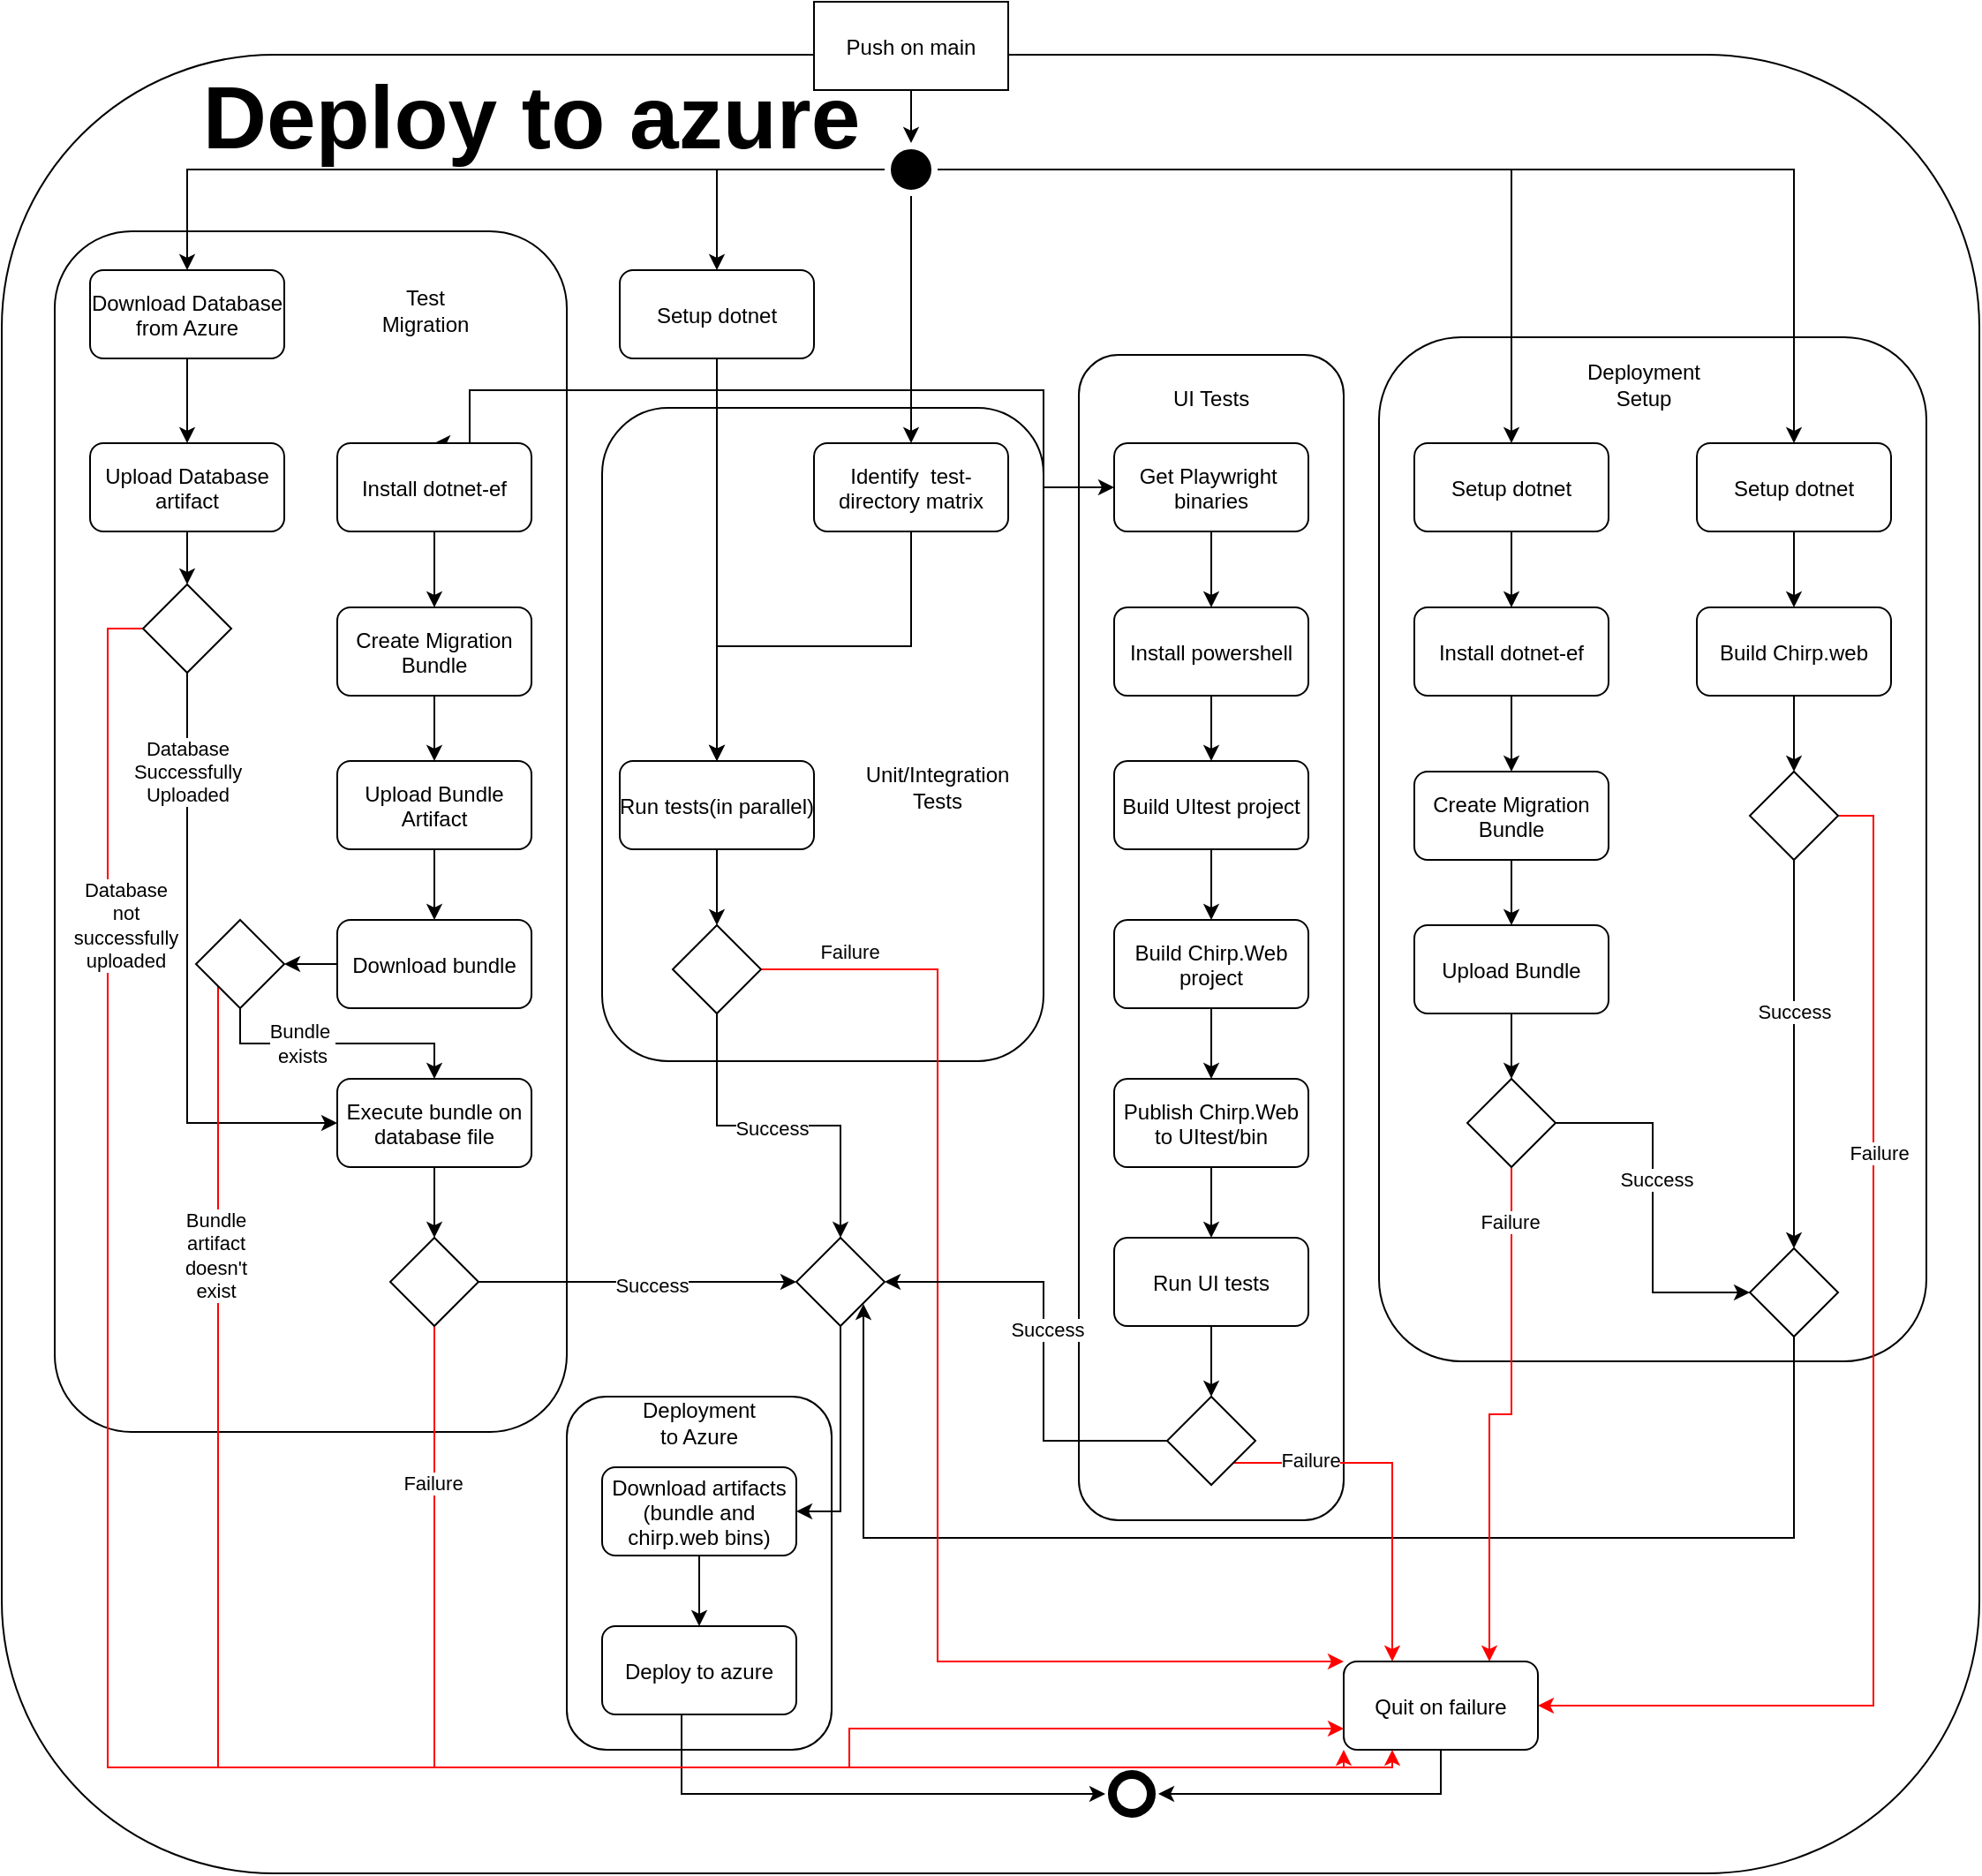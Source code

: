 <mxfile version="25.0.3">
  <diagram name="Page-1" id="e7e014a7-5840-1c2e-5031-d8a46d1fe8dd">
    <mxGraphModel dx="2962" dy="978" grid="1" gridSize="10" guides="1" tooltips="1" connect="1" arrows="1" fold="1" page="1" pageScale="1" pageWidth="1169" pageHeight="826" background="none" math="0" shadow="0">
      <root>
        <mxCell id="0" />
        <mxCell id="1" parent="0" />
        <mxCell id="0zrXrCIrXiYti2BW50LE-237" value="" style="rounded=1;whiteSpace=wrap;html=1;" vertex="1" parent="1">
          <mxGeometry x="-120" y="100" width="1120" height="1030" as="geometry" />
        </mxCell>
        <mxCell id="0zrXrCIrXiYti2BW50LE-168" value="" style="rounded=1;whiteSpace=wrap;html=1;" vertex="1" parent="1">
          <mxGeometry x="200" y="860" width="150" height="200" as="geometry" />
        </mxCell>
        <mxCell id="0zrXrCIrXiYti2BW50LE-166" value="" style="rounded=1;whiteSpace=wrap;html=1;" vertex="1" parent="1">
          <mxGeometry x="220" y="300" width="250" height="370" as="geometry" />
        </mxCell>
        <mxCell id="0zrXrCIrXiYti2BW50LE-164" value="" style="rounded=1;whiteSpace=wrap;html=1;" vertex="1" parent="1">
          <mxGeometry x="-90" y="200" width="290" height="680" as="geometry" />
        </mxCell>
        <mxCell id="0zrXrCIrXiYti2BW50LE-161" value="" style="rounded=1;whiteSpace=wrap;html=1;" vertex="1" parent="1">
          <mxGeometry x="490" y="270" width="150" height="660" as="geometry" />
        </mxCell>
        <mxCell id="0zrXrCIrXiYti2BW50LE-160" value="" style="rounded=1;whiteSpace=wrap;html=1;" vertex="1" parent="1">
          <mxGeometry x="660" y="260" width="310" height="580" as="geometry" />
        </mxCell>
        <mxCell id="0zrXrCIrXiYti2BW50LE-88" value="Get Playwright &#xa;binaries" style="rounded=1;" vertex="1" parent="1">
          <mxGeometry x="510" y="320" width="110" height="50" as="geometry" />
        </mxCell>
        <mxCell id="0zrXrCIrXiYti2BW50LE-172" style="edgeStyle=orthogonalEdgeStyle;rounded=0;orthogonalLoop=1;jettySize=auto;html=1;exitX=0.5;exitY=1;exitDx=0;exitDy=0;entryX=0.5;entryY=0;entryDx=0;entryDy=0;" edge="1" parent="1" source="0zrXrCIrXiYti2BW50LE-63" target="0zrXrCIrXiYti2BW50LE-170">
          <mxGeometry relative="1" as="geometry" />
        </mxCell>
        <mxCell id="0zrXrCIrXiYti2BW50LE-63" value="Build Chirp.web" style="rounded=1;" vertex="1" parent="1">
          <mxGeometry x="840" y="413" width="110" height="50" as="geometry" />
        </mxCell>
        <mxCell id="0zrXrCIrXiYti2BW50LE-152" style="edgeStyle=orthogonalEdgeStyle;rounded=0;orthogonalLoop=1;jettySize=auto;html=1;entryX=0.5;entryY=0;entryDx=0;entryDy=0;" edge="1" parent="1" source="0zrXrCIrXiYti2BW50LE-58" target="0zrXrCIrXiYti2BW50LE-139">
          <mxGeometry relative="1" as="geometry" />
        </mxCell>
        <mxCell id="0zrXrCIrXiYti2BW50LE-153" style="edgeStyle=orthogonalEdgeStyle;rounded=0;orthogonalLoop=1;jettySize=auto;html=1;entryX=0.5;entryY=0;entryDx=0;entryDy=0;" edge="1" parent="1" source="0zrXrCIrXiYti2BW50LE-58" target="0zrXrCIrXiYti2BW50LE-137">
          <mxGeometry relative="1" as="geometry" />
        </mxCell>
        <mxCell id="0zrXrCIrXiYti2BW50LE-154" style="edgeStyle=orthogonalEdgeStyle;rounded=0;orthogonalLoop=1;jettySize=auto;html=1;entryX=0.5;entryY=0;entryDx=0;entryDy=0;" edge="1" parent="1" source="0zrXrCIrXiYti2BW50LE-58" target="0zrXrCIrXiYti2BW50LE-81">
          <mxGeometry relative="1" as="geometry" />
        </mxCell>
        <mxCell id="0zrXrCIrXiYti2BW50LE-155" style="edgeStyle=orthogonalEdgeStyle;rounded=0;orthogonalLoop=1;jettySize=auto;html=1;entryX=0.5;entryY=0;entryDx=0;entryDy=0;" edge="1" parent="1" source="0zrXrCIrXiYti2BW50LE-58" target="0zrXrCIrXiYti2BW50LE-82">
          <mxGeometry relative="1" as="geometry" />
        </mxCell>
        <mxCell id="0zrXrCIrXiYti2BW50LE-156" style="edgeStyle=orthogonalEdgeStyle;rounded=0;orthogonalLoop=1;jettySize=auto;html=1;entryX=0.5;entryY=0;entryDx=0;entryDy=0;" edge="1" parent="1" source="0zrXrCIrXiYti2BW50LE-58" target="0zrXrCIrXiYti2BW50LE-85">
          <mxGeometry relative="1" as="geometry" />
        </mxCell>
        <mxCell id="0zrXrCIrXiYti2BW50LE-58" value="" style="ellipse;shape=startState;fillColor=#000000;strokeColor=#000000;" vertex="1" parent="1">
          <mxGeometry x="380" y="150" width="30" height="30" as="geometry" />
        </mxCell>
        <mxCell id="0zrXrCIrXiYti2BW50LE-87" style="edgeStyle=orthogonalEdgeStyle;rounded=0;orthogonalLoop=1;jettySize=auto;html=1;exitX=0.5;exitY=1;exitDx=0;exitDy=0;entryX=0.5;entryY=0;entryDx=0;entryDy=0;" edge="1" parent="1" source="0zrXrCIrXiYti2BW50LE-81" target="0zrXrCIrXiYti2BW50LE-107">
          <mxGeometry relative="1" as="geometry">
            <mxPoint x="145" y="300" as="targetPoint" />
            <Array as="points">
              <mxPoint x="285" y="290" />
              <mxPoint x="145" y="290" />
            </Array>
          </mxGeometry>
        </mxCell>
        <mxCell id="0zrXrCIrXiYti2BW50LE-89" style="edgeStyle=orthogonalEdgeStyle;rounded=0;orthogonalLoop=1;jettySize=auto;html=1;entryX=0;entryY=0.5;entryDx=0;entryDy=0;" edge="1" parent="1" source="0zrXrCIrXiYti2BW50LE-81" target="0zrXrCIrXiYti2BW50LE-88">
          <mxGeometry relative="1" as="geometry">
            <Array as="points">
              <mxPoint x="285" y="290" />
              <mxPoint x="470" y="290" />
              <mxPoint x="470" y="345" />
            </Array>
          </mxGeometry>
        </mxCell>
        <mxCell id="0zrXrCIrXiYti2BW50LE-136" style="edgeStyle=orthogonalEdgeStyle;rounded=0;orthogonalLoop=1;jettySize=auto;html=1;entryX=0.5;entryY=0;entryDx=0;entryDy=0;" edge="1" parent="1" source="0zrXrCIrXiYti2BW50LE-81" target="0zrXrCIrXiYti2BW50LE-102">
          <mxGeometry relative="1" as="geometry" />
        </mxCell>
        <mxCell id="0zrXrCIrXiYti2BW50LE-81" value="Setup dotnet" style="rounded=1;" vertex="1" parent="1">
          <mxGeometry x="230" y="222" width="110" height="50" as="geometry" />
        </mxCell>
        <mxCell id="0zrXrCIrXiYti2BW50LE-103" style="edgeStyle=orthogonalEdgeStyle;rounded=0;orthogonalLoop=1;jettySize=auto;html=1;entryX=0.5;entryY=0;entryDx=0;entryDy=0;exitX=0.5;exitY=1;exitDx=0;exitDy=0;" edge="1" parent="1" source="0zrXrCIrXiYti2BW50LE-82" target="0zrXrCIrXiYti2BW50LE-102">
          <mxGeometry relative="1" as="geometry" />
        </mxCell>
        <mxCell id="0zrXrCIrXiYti2BW50LE-82" value="Identify  test-&#xa;directory matrix" style="rounded=1;" vertex="1" parent="1">
          <mxGeometry x="340" y="320" width="110" height="50" as="geometry" />
        </mxCell>
        <mxCell id="0zrXrCIrXiYti2BW50LE-112" style="edgeStyle=orthogonalEdgeStyle;rounded=0;orthogonalLoop=1;jettySize=auto;html=1;exitX=0.5;exitY=1;exitDx=0;exitDy=0;entryX=0.5;entryY=0;entryDx=0;entryDy=0;" edge="1" parent="1" source="0zrXrCIrXiYti2BW50LE-84" target="0zrXrCIrXiYti2BW50LE-105">
          <mxGeometry relative="1" as="geometry" />
        </mxCell>
        <mxCell id="0zrXrCIrXiYti2BW50LE-84" value="Install dotnet-ef" style="rounded=1;" vertex="1" parent="1">
          <mxGeometry x="680" y="413" width="110" height="50" as="geometry" />
        </mxCell>
        <mxCell id="0zrXrCIrXiYti2BW50LE-120" style="edgeStyle=orthogonalEdgeStyle;rounded=0;orthogonalLoop=1;jettySize=auto;html=1;entryX=0;entryY=0.5;entryDx=0;entryDy=0;exitX=0.5;exitY=1;exitDx=0;exitDy=0;" edge="1" parent="1" source="0zrXrCIrXiYti2BW50LE-224" target="0zrXrCIrXiYti2BW50LE-118">
          <mxGeometry relative="1" as="geometry">
            <mxPoint x="-15" y="360" as="sourcePoint" />
            <mxPoint x="-15" y="590" as="targetPoint" />
            <Array as="points">
              <mxPoint x="-15" y="705" />
            </Array>
          </mxGeometry>
        </mxCell>
        <mxCell id="0zrXrCIrXiYti2BW50LE-125" value="&lt;div&gt;Database&lt;/div&gt;&lt;div&gt;Successfully &lt;br&gt;&lt;/div&gt;&lt;div&gt;Uploaded&lt;br&gt;&lt;/div&gt;" style="edgeLabel;html=1;align=center;verticalAlign=middle;resizable=0;points=[];" vertex="1" connectable="0" parent="0zrXrCIrXiYti2BW50LE-120">
          <mxGeometry x="-0.106" y="3" relative="1" as="geometry">
            <mxPoint x="-3" y="-96" as="offset" />
          </mxGeometry>
        </mxCell>
        <mxCell id="0zrXrCIrXiYti2BW50LE-127" style="edgeStyle=orthogonalEdgeStyle;rounded=0;orthogonalLoop=1;jettySize=auto;html=1;exitX=0.5;exitY=1;exitDx=0;exitDy=0;entryX=0.5;entryY=0;entryDx=0;entryDy=0;" edge="1" parent="1" source="0zrXrCIrXiYti2BW50LE-85" target="0zrXrCIrXiYti2BW50LE-126">
          <mxGeometry relative="1" as="geometry" />
        </mxCell>
        <mxCell id="0zrXrCIrXiYti2BW50LE-85" value="Download Database &#xa;from Azure" style="rounded=1;" vertex="1" parent="1">
          <mxGeometry x="-70" y="222" width="110" height="50" as="geometry" />
        </mxCell>
        <mxCell id="0zrXrCIrXiYti2BW50LE-91" style="edgeStyle=orthogonalEdgeStyle;rounded=0;orthogonalLoop=1;jettySize=auto;html=1;entryX=0.5;entryY=0;entryDx=0;entryDy=0;" edge="1" parent="1" source="0zrXrCIrXiYti2BW50LE-88" target="0zrXrCIrXiYti2BW50LE-90">
          <mxGeometry relative="1" as="geometry" />
        </mxCell>
        <mxCell id="0zrXrCIrXiYti2BW50LE-93" style="edgeStyle=orthogonalEdgeStyle;rounded=0;orthogonalLoop=1;jettySize=auto;html=1;entryX=0.5;entryY=0;entryDx=0;entryDy=0;" edge="1" parent="1" source="0zrXrCIrXiYti2BW50LE-90" target="0zrXrCIrXiYti2BW50LE-92">
          <mxGeometry relative="1" as="geometry" />
        </mxCell>
        <mxCell id="0zrXrCIrXiYti2BW50LE-90" value="Install powershell" style="rounded=1;" vertex="1" parent="1">
          <mxGeometry x="510" y="413" width="110" height="50" as="geometry" />
        </mxCell>
        <mxCell id="0zrXrCIrXiYti2BW50LE-95" style="edgeStyle=orthogonalEdgeStyle;rounded=0;orthogonalLoop=1;jettySize=auto;html=1;entryX=0.5;entryY=0;entryDx=0;entryDy=0;" edge="1" parent="1" source="0zrXrCIrXiYti2BW50LE-92" target="0zrXrCIrXiYti2BW50LE-94">
          <mxGeometry relative="1" as="geometry" />
        </mxCell>
        <mxCell id="0zrXrCIrXiYti2BW50LE-92" value="Build UItest project" style="rounded=1;" vertex="1" parent="1">
          <mxGeometry x="510" y="500" width="110" height="50" as="geometry" />
        </mxCell>
        <mxCell id="0zrXrCIrXiYti2BW50LE-97" style="edgeStyle=orthogonalEdgeStyle;rounded=0;orthogonalLoop=1;jettySize=auto;html=1;entryX=0.5;entryY=0;entryDx=0;entryDy=0;" edge="1" parent="1" source="0zrXrCIrXiYti2BW50LE-94" target="0zrXrCIrXiYti2BW50LE-96">
          <mxGeometry relative="1" as="geometry" />
        </mxCell>
        <mxCell id="0zrXrCIrXiYti2BW50LE-94" value="Build Chirp.Web &#xa;project" style="rounded=1;" vertex="1" parent="1">
          <mxGeometry x="510" y="590" width="110" height="50" as="geometry" />
        </mxCell>
        <mxCell id="0zrXrCIrXiYti2BW50LE-99" style="edgeStyle=orthogonalEdgeStyle;rounded=0;orthogonalLoop=1;jettySize=auto;html=1;entryX=0.5;entryY=0;entryDx=0;entryDy=0;" edge="1" parent="1" source="0zrXrCIrXiYti2BW50LE-96" target="0zrXrCIrXiYti2BW50LE-98">
          <mxGeometry relative="1" as="geometry" />
        </mxCell>
        <mxCell id="0zrXrCIrXiYti2BW50LE-96" value="Publish Chirp.Web &#xa;to UItest/bin" style="rounded=1;" vertex="1" parent="1">
          <mxGeometry x="510" y="680" width="110" height="50" as="geometry" />
        </mxCell>
        <mxCell id="0zrXrCIrXiYti2BW50LE-198" style="edgeStyle=orthogonalEdgeStyle;rounded=0;orthogonalLoop=1;jettySize=auto;html=1;entryX=0.5;entryY=0;entryDx=0;entryDy=0;" edge="1" parent="1" source="0zrXrCIrXiYti2BW50LE-98" target="0zrXrCIrXiYti2BW50LE-197">
          <mxGeometry relative="1" as="geometry" />
        </mxCell>
        <mxCell id="0zrXrCIrXiYti2BW50LE-98" value="Run UI tests" style="rounded=1;" vertex="1" parent="1">
          <mxGeometry x="510" y="770" width="110" height="50" as="geometry" />
        </mxCell>
        <mxCell id="0zrXrCIrXiYti2BW50LE-196" style="edgeStyle=orthogonalEdgeStyle;rounded=0;orthogonalLoop=1;jettySize=auto;html=1;exitX=0.5;exitY=1;exitDx=0;exitDy=0;entryX=0.5;entryY=0;entryDx=0;entryDy=0;" edge="1" parent="1" source="0zrXrCIrXiYti2BW50LE-102" target="0zrXrCIrXiYti2BW50LE-195">
          <mxGeometry relative="1" as="geometry" />
        </mxCell>
        <mxCell id="0zrXrCIrXiYti2BW50LE-102" value="Run tests(in parallel)" style="rounded=1;" vertex="1" parent="1">
          <mxGeometry x="230" y="500" width="110" height="50" as="geometry" />
        </mxCell>
        <mxCell id="0zrXrCIrXiYti2BW50LE-113" style="edgeStyle=orthogonalEdgeStyle;rounded=0;orthogonalLoop=1;jettySize=auto;html=1;exitX=0.5;exitY=1;exitDx=0;exitDy=0;entryX=0.5;entryY=0;entryDx=0;entryDy=0;" edge="1" parent="1" source="0zrXrCIrXiYti2BW50LE-105" target="0zrXrCIrXiYti2BW50LE-106">
          <mxGeometry relative="1" as="geometry" />
        </mxCell>
        <mxCell id="0zrXrCIrXiYti2BW50LE-105" value="Create Migration &#xa;Bundle" style="rounded=1;" vertex="1" parent="1">
          <mxGeometry x="680" y="506" width="110" height="50" as="geometry" />
        </mxCell>
        <mxCell id="0zrXrCIrXiYti2BW50LE-176" style="edgeStyle=orthogonalEdgeStyle;rounded=0;orthogonalLoop=1;jettySize=auto;html=1;entryX=0.5;entryY=0;entryDx=0;entryDy=0;" edge="1" parent="1" source="0zrXrCIrXiYti2BW50LE-106" target="0zrXrCIrXiYti2BW50LE-174">
          <mxGeometry relative="1" as="geometry" />
        </mxCell>
        <mxCell id="0zrXrCIrXiYti2BW50LE-106" value="Upload Bundle" style="rounded=1;" vertex="1" parent="1">
          <mxGeometry x="680" y="593" width="110" height="50" as="geometry" />
        </mxCell>
        <mxCell id="0zrXrCIrXiYti2BW50LE-110" style="edgeStyle=orthogonalEdgeStyle;rounded=0;orthogonalLoop=1;jettySize=auto;html=1;exitX=0.5;exitY=1;exitDx=0;exitDy=0;entryX=0.5;entryY=0;entryDx=0;entryDy=0;" edge="1" parent="1" source="0zrXrCIrXiYti2BW50LE-107" target="0zrXrCIrXiYti2BW50LE-108">
          <mxGeometry relative="1" as="geometry" />
        </mxCell>
        <mxCell id="0zrXrCIrXiYti2BW50LE-107" value="Install dotnet-ef" style="rounded=1;" vertex="1" parent="1">
          <mxGeometry x="70" y="320" width="110" height="50" as="geometry" />
        </mxCell>
        <mxCell id="0zrXrCIrXiYti2BW50LE-111" style="edgeStyle=orthogonalEdgeStyle;rounded=0;orthogonalLoop=1;jettySize=auto;html=1;exitX=0.5;exitY=1;exitDx=0;exitDy=0;entryX=0.5;entryY=0;entryDx=0;entryDy=0;" edge="1" parent="1" source="0zrXrCIrXiYti2BW50LE-108" target="0zrXrCIrXiYti2BW50LE-109">
          <mxGeometry relative="1" as="geometry" />
        </mxCell>
        <mxCell id="0zrXrCIrXiYti2BW50LE-108" value="Create Migration &#xa;Bundle" style="rounded=1;" vertex="1" parent="1">
          <mxGeometry x="70" y="413" width="110" height="50" as="geometry" />
        </mxCell>
        <mxCell id="0zrXrCIrXiYti2BW50LE-121" style="edgeStyle=orthogonalEdgeStyle;rounded=0;orthogonalLoop=1;jettySize=auto;html=1;exitX=0.5;exitY=1;exitDx=0;exitDy=0;entryX=0.5;entryY=0;entryDx=0;entryDy=0;" edge="1" parent="1" source="0zrXrCIrXiYti2BW50LE-109" target="0zrXrCIrXiYti2BW50LE-116">
          <mxGeometry relative="1" as="geometry" />
        </mxCell>
        <mxCell id="0zrXrCIrXiYti2BW50LE-109" value="Upload Bundle&#xa;Artifact" style="rounded=1;" vertex="1" parent="1">
          <mxGeometry x="70" y="500" width="110" height="50" as="geometry" />
        </mxCell>
        <mxCell id="0zrXrCIrXiYti2BW50LE-123" style="edgeStyle=orthogonalEdgeStyle;rounded=0;orthogonalLoop=1;jettySize=auto;html=1;exitX=0.5;exitY=1;exitDx=0;exitDy=0;entryX=0.5;entryY=0;entryDx=0;entryDy=0;" edge="1" parent="1" source="0zrXrCIrXiYti2BW50LE-225" target="0zrXrCIrXiYti2BW50LE-118">
          <mxGeometry relative="1" as="geometry">
            <mxPoint x="10" y="615" as="targetPoint" />
            <Array as="points">
              <mxPoint x="15" y="660" />
              <mxPoint x="125" y="660" />
            </Array>
          </mxGeometry>
        </mxCell>
        <mxCell id="0zrXrCIrXiYti2BW50LE-124" value="&lt;div&gt;Bundle&amp;nbsp;&lt;/div&gt;&lt;div&gt;exists&lt;/div&gt;" style="edgeLabel;html=1;align=center;verticalAlign=middle;resizable=0;points=[];" vertex="1" connectable="0" parent="0zrXrCIrXiYti2BW50LE-123">
          <mxGeometry x="0.186" y="-2" relative="1" as="geometry">
            <mxPoint x="-34" y="-2" as="offset" />
          </mxGeometry>
        </mxCell>
        <mxCell id="0zrXrCIrXiYti2BW50LE-227" style="edgeStyle=orthogonalEdgeStyle;rounded=0;orthogonalLoop=1;jettySize=auto;html=1;exitX=0;exitY=0.5;exitDx=0;exitDy=0;entryX=1;entryY=0.5;entryDx=0;entryDy=0;" edge="1" parent="1" source="0zrXrCIrXiYti2BW50LE-116" target="0zrXrCIrXiYti2BW50LE-225">
          <mxGeometry relative="1" as="geometry" />
        </mxCell>
        <mxCell id="0zrXrCIrXiYti2BW50LE-116" value="Download bundle" style="rounded=1;" vertex="1" parent="1">
          <mxGeometry x="70" y="590" width="110" height="50" as="geometry" />
        </mxCell>
        <mxCell id="0zrXrCIrXiYti2BW50LE-193" style="edgeStyle=orthogonalEdgeStyle;rounded=0;orthogonalLoop=1;jettySize=auto;html=1;entryX=0.5;entryY=0;entryDx=0;entryDy=0;" edge="1" parent="1" source="0zrXrCIrXiYti2BW50LE-118" target="0zrXrCIrXiYti2BW50LE-192">
          <mxGeometry relative="1" as="geometry" />
        </mxCell>
        <mxCell id="0zrXrCIrXiYti2BW50LE-118" value="Execute bundle on&#xa;database file" style="rounded=1;" vertex="1" parent="1">
          <mxGeometry x="70" y="680" width="110" height="50" as="geometry" />
        </mxCell>
        <mxCell id="0zrXrCIrXiYti2BW50LE-228" style="edgeStyle=orthogonalEdgeStyle;rounded=0;orthogonalLoop=1;jettySize=auto;html=1;exitX=0.5;exitY=1;exitDx=0;exitDy=0;entryX=0.5;entryY=0;entryDx=0;entryDy=0;" edge="1" parent="1" source="0zrXrCIrXiYti2BW50LE-126" target="0zrXrCIrXiYti2BW50LE-224">
          <mxGeometry relative="1" as="geometry" />
        </mxCell>
        <mxCell id="0zrXrCIrXiYti2BW50LE-126" value="Upload Database &#xa;artifact" style="rounded=1;" vertex="1" parent="1">
          <mxGeometry x="-70" y="320" width="110" height="50" as="geometry" />
        </mxCell>
        <mxCell id="0zrXrCIrXiYti2BW50LE-138" style="edgeStyle=orthogonalEdgeStyle;rounded=0;orthogonalLoop=1;jettySize=auto;html=1;entryX=0.5;entryY=0;entryDx=0;entryDy=0;" edge="1" parent="1" source="0zrXrCIrXiYti2BW50LE-137" target="0zrXrCIrXiYti2BW50LE-84">
          <mxGeometry relative="1" as="geometry" />
        </mxCell>
        <mxCell id="0zrXrCIrXiYti2BW50LE-137" value="Setup dotnet" style="rounded=1;" vertex="1" parent="1">
          <mxGeometry x="680" y="320" width="110" height="50" as="geometry" />
        </mxCell>
        <mxCell id="0zrXrCIrXiYti2BW50LE-140" style="edgeStyle=orthogonalEdgeStyle;rounded=0;orthogonalLoop=1;jettySize=auto;html=1;entryX=0.5;entryY=0;entryDx=0;entryDy=0;" edge="1" parent="1" source="0zrXrCIrXiYti2BW50LE-139" target="0zrXrCIrXiYti2BW50LE-63">
          <mxGeometry relative="1" as="geometry" />
        </mxCell>
        <mxCell id="0zrXrCIrXiYti2BW50LE-139" value="Setup dotnet" style="rounded=1;" vertex="1" parent="1">
          <mxGeometry x="840" y="320" width="110" height="50" as="geometry" />
        </mxCell>
        <mxCell id="0zrXrCIrXiYti2BW50LE-189" style="edgeStyle=orthogonalEdgeStyle;rounded=0;orthogonalLoop=1;jettySize=auto;html=1;exitX=0.5;exitY=1;exitDx=0;exitDy=0;entryX=1;entryY=1;entryDx=0;entryDy=0;" edge="1" parent="1" source="0zrXrCIrXiYti2BW50LE-141" target="0zrXrCIrXiYti2BW50LE-187">
          <mxGeometry relative="1" as="geometry">
            <Array as="points">
              <mxPoint x="895" y="940" />
              <mxPoint x="368" y="940" />
              <mxPoint x="368" y="808" />
            </Array>
          </mxGeometry>
        </mxCell>
        <mxCell id="0zrXrCIrXiYti2BW50LE-141" value="" style="rhombus;whiteSpace=wrap;html=1;" vertex="1" parent="1">
          <mxGeometry x="870" y="776" width="50" height="50" as="geometry" />
        </mxCell>
        <mxCell id="0zrXrCIrXiYti2BW50LE-157" style="edgeStyle=orthogonalEdgeStyle;rounded=0;orthogonalLoop=1;jettySize=auto;html=1;entryX=0.5;entryY=0;entryDx=0;entryDy=0;" edge="1" parent="1" source="0zrXrCIrXiYti2BW50LE-147" target="0zrXrCIrXiYti2BW50LE-148">
          <mxGeometry relative="1" as="geometry" />
        </mxCell>
        <mxCell id="0zrXrCIrXiYti2BW50LE-147" value="Download artifacts&#xa;(bundle and &#xa;chirp.web bins)" style="rounded=1;" vertex="1" parent="1">
          <mxGeometry x="220" y="900" width="110" height="50" as="geometry" />
        </mxCell>
        <mxCell id="0zrXrCIrXiYti2BW50LE-221" style="edgeStyle=orthogonalEdgeStyle;rounded=0;orthogonalLoop=1;jettySize=auto;html=1;exitX=0.5;exitY=1;exitDx=0;exitDy=0;entryX=0;entryY=0.5;entryDx=0;entryDy=0;" edge="1" parent="1" source="0zrXrCIrXiYti2BW50LE-148" target="0zrXrCIrXiYti2BW50LE-158">
          <mxGeometry relative="1" as="geometry">
            <Array as="points">
              <mxPoint x="265" y="1085" />
            </Array>
          </mxGeometry>
        </mxCell>
        <mxCell id="0zrXrCIrXiYti2BW50LE-148" value="Deploy to azure" style="rounded=1;" vertex="1" parent="1">
          <mxGeometry x="220" y="990" width="110" height="50" as="geometry" />
        </mxCell>
        <mxCell id="0zrXrCIrXiYti2BW50LE-158" value="" style="ellipse;shape=startState;fillColor=#FFFFFF;strokeColor=#000000;strokeWidth=5;" vertex="1" parent="1">
          <mxGeometry x="505" y="1070" width="30" height="30" as="geometry" />
        </mxCell>
        <mxCell id="0zrXrCIrXiYti2BW50LE-162" value="UI Tests" style="text;html=1;align=center;verticalAlign=middle;whiteSpace=wrap;rounded=0;" vertex="1" parent="1">
          <mxGeometry x="535" y="280" width="60" height="30" as="geometry" />
        </mxCell>
        <mxCell id="0zrXrCIrXiYti2BW50LE-163" value="&lt;div&gt;Deployment&lt;/div&gt;&lt;div&gt;Setup&lt;br&gt;&lt;/div&gt;" style="text;html=1;align=center;verticalAlign=middle;whiteSpace=wrap;rounded=0;" vertex="1" parent="1">
          <mxGeometry x="780" y="272" width="60" height="30" as="geometry" />
        </mxCell>
        <mxCell id="0zrXrCIrXiYti2BW50LE-165" value="Test Migration" style="text;html=1;align=center;verticalAlign=middle;whiteSpace=wrap;rounded=0;" vertex="1" parent="1">
          <mxGeometry x="90" y="230" width="60" height="30" as="geometry" />
        </mxCell>
        <mxCell id="0zrXrCIrXiYti2BW50LE-167" value="Unit/Integration Tests" style="text;html=1;align=center;verticalAlign=middle;whiteSpace=wrap;rounded=0;" vertex="1" parent="1">
          <mxGeometry x="380" y="500" width="60" height="30" as="geometry" />
        </mxCell>
        <mxCell id="0zrXrCIrXiYti2BW50LE-169" value="Deployment to Azure" style="text;html=1;align=center;verticalAlign=middle;whiteSpace=wrap;rounded=0;" vertex="1" parent="1">
          <mxGeometry x="245" y="860" width="60" height="30" as="geometry" />
        </mxCell>
        <mxCell id="0zrXrCIrXiYti2BW50LE-179" style="edgeStyle=orthogonalEdgeStyle;rounded=0;orthogonalLoop=1;jettySize=auto;html=1;exitX=0.5;exitY=1;exitDx=0;exitDy=0;entryX=0.5;entryY=0;entryDx=0;entryDy=0;" edge="1" parent="1" source="0zrXrCIrXiYti2BW50LE-170" target="0zrXrCIrXiYti2BW50LE-141">
          <mxGeometry relative="1" as="geometry" />
        </mxCell>
        <mxCell id="0zrXrCIrXiYti2BW50LE-180" value="Success" style="edgeLabel;html=1;align=center;verticalAlign=middle;resizable=0;points=[];" vertex="1" connectable="0" parent="0zrXrCIrXiYti2BW50LE-179">
          <mxGeometry x="-0.217" relative="1" as="geometry">
            <mxPoint as="offset" />
          </mxGeometry>
        </mxCell>
        <mxCell id="0zrXrCIrXiYti2BW50LE-210" style="edgeStyle=orthogonalEdgeStyle;rounded=0;orthogonalLoop=1;jettySize=auto;html=1;exitX=1;exitY=0.5;exitDx=0;exitDy=0;entryX=1;entryY=0.5;entryDx=0;entryDy=0;strokeColor=#ff0000;" edge="1" parent="1" source="0zrXrCIrXiYti2BW50LE-170" target="0zrXrCIrXiYti2BW50LE-207">
          <mxGeometry relative="1" as="geometry">
            <Array as="points">
              <mxPoint x="940" y="531" />
              <mxPoint x="940" y="1035" />
            </Array>
          </mxGeometry>
        </mxCell>
        <mxCell id="0zrXrCIrXiYti2BW50LE-218" value="Failure" style="edgeLabel;html=1;align=center;verticalAlign=middle;resizable=0;points=[];" vertex="1" connectable="0" parent="0zrXrCIrXiYti2BW50LE-210">
          <mxGeometry x="-0.409" y="3" relative="1" as="geometry">
            <mxPoint as="offset" />
          </mxGeometry>
        </mxCell>
        <mxCell id="0zrXrCIrXiYti2BW50LE-170" value="" style="rhombus;whiteSpace=wrap;html=1;" vertex="1" parent="1">
          <mxGeometry x="870" y="506" width="50" height="50" as="geometry" />
        </mxCell>
        <mxCell id="0zrXrCIrXiYti2BW50LE-181" style="edgeStyle=orthogonalEdgeStyle;rounded=0;orthogonalLoop=1;jettySize=auto;html=1;entryX=0;entryY=0.5;entryDx=0;entryDy=0;" edge="1" parent="1" source="0zrXrCIrXiYti2BW50LE-174" target="0zrXrCIrXiYti2BW50LE-141">
          <mxGeometry relative="1" as="geometry" />
        </mxCell>
        <mxCell id="0zrXrCIrXiYti2BW50LE-182" value="Success" style="edgeLabel;html=1;align=center;verticalAlign=middle;resizable=0;points=[];" vertex="1" connectable="0" parent="0zrXrCIrXiYti2BW50LE-181">
          <mxGeometry x="-0.162" y="2" relative="1" as="geometry">
            <mxPoint as="offset" />
          </mxGeometry>
        </mxCell>
        <mxCell id="0zrXrCIrXiYti2BW50LE-209" style="edgeStyle=orthogonalEdgeStyle;rounded=0;orthogonalLoop=1;jettySize=auto;html=1;exitX=0.5;exitY=1;exitDx=0;exitDy=0;entryX=0.75;entryY=0;entryDx=0;entryDy=0;strokeColor=#ff0000;fillColor=#ffcccc;" edge="1" parent="1" source="0zrXrCIrXiYti2BW50LE-174" target="0zrXrCIrXiYti2BW50LE-207">
          <mxGeometry relative="1" as="geometry" />
        </mxCell>
        <mxCell id="0zrXrCIrXiYti2BW50LE-215" value="Failure" style="edgeLabel;html=1;align=center;verticalAlign=middle;resizable=0;points=[];" vertex="1" connectable="0" parent="0zrXrCIrXiYti2BW50LE-209">
          <mxGeometry x="-0.793" y="-1" relative="1" as="geometry">
            <mxPoint as="offset" />
          </mxGeometry>
        </mxCell>
        <mxCell id="0zrXrCIrXiYti2BW50LE-174" value="" style="rhombus;whiteSpace=wrap;html=1;" vertex="1" parent="1">
          <mxGeometry x="710" y="680" width="50" height="50" as="geometry" />
        </mxCell>
        <mxCell id="0zrXrCIrXiYti2BW50LE-223" style="edgeStyle=orthogonalEdgeStyle;rounded=0;orthogonalLoop=1;jettySize=auto;html=1;exitX=0.5;exitY=1;exitDx=0;exitDy=0;entryX=1;entryY=0.5;entryDx=0;entryDy=0;" edge="1" parent="1" source="0zrXrCIrXiYti2BW50LE-187" target="0zrXrCIrXiYti2BW50LE-147">
          <mxGeometry relative="1" as="geometry">
            <Array as="points">
              <mxPoint x="355" y="925" />
            </Array>
          </mxGeometry>
        </mxCell>
        <mxCell id="0zrXrCIrXiYti2BW50LE-187" value="" style="rhombus;whiteSpace=wrap;html=1;" vertex="1" parent="1">
          <mxGeometry x="330" y="770" width="50" height="50" as="geometry" />
        </mxCell>
        <mxCell id="0zrXrCIrXiYti2BW50LE-200" style="edgeStyle=orthogonalEdgeStyle;rounded=0;orthogonalLoop=1;jettySize=auto;html=1;entryX=0;entryY=0.5;entryDx=0;entryDy=0;" edge="1" parent="1" source="0zrXrCIrXiYti2BW50LE-192" target="0zrXrCIrXiYti2BW50LE-187">
          <mxGeometry relative="1" as="geometry" />
        </mxCell>
        <mxCell id="0zrXrCIrXiYti2BW50LE-203" value="Success" style="edgeLabel;html=1;align=center;verticalAlign=middle;resizable=0;points=[];" vertex="1" connectable="0" parent="0zrXrCIrXiYti2BW50LE-200">
          <mxGeometry x="0.09" y="-2" relative="1" as="geometry">
            <mxPoint as="offset" />
          </mxGeometry>
        </mxCell>
        <mxCell id="0zrXrCIrXiYti2BW50LE-211" style="edgeStyle=orthogonalEdgeStyle;rounded=0;orthogonalLoop=1;jettySize=auto;html=1;exitX=0.5;exitY=1;exitDx=0;exitDy=0;entryX=0;entryY=0.75;entryDx=0;entryDy=0;strokeColor=#ff0000;" edge="1" parent="1" source="0zrXrCIrXiYti2BW50LE-192" target="0zrXrCIrXiYti2BW50LE-207">
          <mxGeometry relative="1" as="geometry">
            <Array as="points">
              <mxPoint x="125" y="1070" />
              <mxPoint x="360" y="1070" />
              <mxPoint x="360" y="1048" />
              <mxPoint x="640" y="1048" />
            </Array>
          </mxGeometry>
        </mxCell>
        <mxCell id="0zrXrCIrXiYti2BW50LE-213" value="Failure" style="edgeLabel;html=1;align=center;verticalAlign=middle;resizable=0;points=[];" vertex="1" connectable="0" parent="0zrXrCIrXiYti2BW50LE-211">
          <mxGeometry x="-0.775" y="-1" relative="1" as="geometry">
            <mxPoint as="offset" />
          </mxGeometry>
        </mxCell>
        <mxCell id="0zrXrCIrXiYti2BW50LE-192" value="" style="rhombus;whiteSpace=wrap;html=1;" vertex="1" parent="1">
          <mxGeometry x="100" y="770" width="50" height="50" as="geometry" />
        </mxCell>
        <mxCell id="0zrXrCIrXiYti2BW50LE-199" style="edgeStyle=orthogonalEdgeStyle;rounded=0;orthogonalLoop=1;jettySize=auto;html=1;entryX=0.5;entryY=0;entryDx=0;entryDy=0;exitX=0.5;exitY=1;exitDx=0;exitDy=0;" edge="1" parent="1" source="0zrXrCIrXiYti2BW50LE-195" target="0zrXrCIrXiYti2BW50LE-187">
          <mxGeometry relative="1" as="geometry" />
        </mxCell>
        <mxCell id="0zrXrCIrXiYti2BW50LE-202" value="Success" style="edgeLabel;html=1;align=center;verticalAlign=middle;resizable=0;points=[];" vertex="1" connectable="0" parent="0zrXrCIrXiYti2BW50LE-199">
          <mxGeometry x="-0.034" y="-1" relative="1" as="geometry">
            <mxPoint x="-1" as="offset" />
          </mxGeometry>
        </mxCell>
        <mxCell id="0zrXrCIrXiYti2BW50LE-212" style="edgeStyle=orthogonalEdgeStyle;rounded=0;orthogonalLoop=1;jettySize=auto;html=1;exitX=1;exitY=0.5;exitDx=0;exitDy=0;entryX=0;entryY=0;entryDx=0;entryDy=0;strokeColor=#ff0000;" edge="1" parent="1" source="0zrXrCIrXiYti2BW50LE-195" target="0zrXrCIrXiYti2BW50LE-207">
          <mxGeometry relative="1" as="geometry">
            <Array as="points">
              <mxPoint x="410" y="618" />
              <mxPoint x="410" y="1010" />
            </Array>
          </mxGeometry>
        </mxCell>
        <mxCell id="0zrXrCIrXiYti2BW50LE-214" value="Failure" style="edgeLabel;html=1;align=center;verticalAlign=middle;resizable=0;points=[];" vertex="1" connectable="0" parent="0zrXrCIrXiYti2BW50LE-212">
          <mxGeometry x="-0.188" y="-1" relative="1" as="geometry">
            <mxPoint x="-49" y="-203" as="offset" />
          </mxGeometry>
        </mxCell>
        <mxCell id="0zrXrCIrXiYti2BW50LE-195" value="" style="rhombus;whiteSpace=wrap;html=1;" vertex="1" parent="1">
          <mxGeometry x="260" y="593" width="50" height="50" as="geometry" />
        </mxCell>
        <mxCell id="0zrXrCIrXiYti2BW50LE-201" style="edgeStyle=orthogonalEdgeStyle;rounded=0;orthogonalLoop=1;jettySize=auto;html=1;exitX=0;exitY=0.5;exitDx=0;exitDy=0;entryX=1;entryY=0.5;entryDx=0;entryDy=0;" edge="1" parent="1" source="0zrXrCIrXiYti2BW50LE-197" target="0zrXrCIrXiYti2BW50LE-187">
          <mxGeometry relative="1" as="geometry">
            <Array as="points">
              <mxPoint x="470" y="885" />
              <mxPoint x="470" y="795" />
            </Array>
          </mxGeometry>
        </mxCell>
        <mxCell id="0zrXrCIrXiYti2BW50LE-204" value="Success" style="edgeLabel;html=1;align=center;verticalAlign=middle;resizable=0;points=[];" vertex="1" connectable="0" parent="0zrXrCIrXiYti2BW50LE-201">
          <mxGeometry x="0.062" y="-2" relative="1" as="geometry">
            <mxPoint as="offset" />
          </mxGeometry>
        </mxCell>
        <mxCell id="0zrXrCIrXiYti2BW50LE-208" style="edgeStyle=orthogonalEdgeStyle;rounded=0;orthogonalLoop=1;jettySize=auto;html=1;exitX=1;exitY=1;exitDx=0;exitDy=0;entryX=0.25;entryY=0;entryDx=0;entryDy=0;strokeColor=#ff0000;" edge="1" parent="1" source="0zrXrCIrXiYti2BW50LE-197" target="0zrXrCIrXiYti2BW50LE-207">
          <mxGeometry relative="1" as="geometry" />
        </mxCell>
        <mxCell id="0zrXrCIrXiYti2BW50LE-217" value="Failure" style="edgeLabel;html=1;align=center;verticalAlign=middle;resizable=0;points=[];" vertex="1" connectable="0" parent="0zrXrCIrXiYti2BW50LE-208">
          <mxGeometry x="-0.31" y="2" relative="1" as="geometry">
            <mxPoint x="-27" as="offset" />
          </mxGeometry>
        </mxCell>
        <mxCell id="0zrXrCIrXiYti2BW50LE-197" value="" style="rhombus;whiteSpace=wrap;html=1;" vertex="1" parent="1">
          <mxGeometry x="540" y="860" width="50" height="50" as="geometry" />
        </mxCell>
        <mxCell id="0zrXrCIrXiYti2BW50LE-222" style="edgeStyle=orthogonalEdgeStyle;rounded=0;orthogonalLoop=1;jettySize=auto;html=1;entryX=1;entryY=0.5;entryDx=0;entryDy=0;exitX=0.5;exitY=1;exitDx=0;exitDy=0;" edge="1" parent="1" source="0zrXrCIrXiYti2BW50LE-207" target="0zrXrCIrXiYti2BW50LE-158">
          <mxGeometry relative="1" as="geometry" />
        </mxCell>
        <mxCell id="0zrXrCIrXiYti2BW50LE-207" value="Quit on failure" style="rounded=1;" vertex="1" parent="1">
          <mxGeometry x="640" y="1010" width="110" height="50" as="geometry" />
        </mxCell>
        <mxCell id="0zrXrCIrXiYti2BW50LE-229" style="edgeStyle=orthogonalEdgeStyle;rounded=0;orthogonalLoop=1;jettySize=auto;html=1;exitX=0;exitY=0.5;exitDx=0;exitDy=0;entryX=0;entryY=1;entryDx=0;entryDy=0;strokeColor=#ff0000;" edge="1" parent="1" source="0zrXrCIrXiYti2BW50LE-224" target="0zrXrCIrXiYti2BW50LE-207">
          <mxGeometry relative="1" as="geometry">
            <Array as="points">
              <mxPoint x="-60" y="425" />
              <mxPoint x="-60" y="1070" />
              <mxPoint x="640" y="1070" />
            </Array>
          </mxGeometry>
        </mxCell>
        <mxCell id="0zrXrCIrXiYti2BW50LE-230" value="&lt;div&gt;Database&lt;/div&gt;&lt;div&gt;not &lt;br&gt;&lt;/div&gt;&lt;div&gt;successfully&lt;/div&gt;&lt;div&gt;uploaded&lt;br&gt;&lt;/div&gt;" style="edgeLabel;html=1;align=center;verticalAlign=middle;resizable=0;points=[];" vertex="1" connectable="0" parent="0zrXrCIrXiYti2BW50LE-229">
          <mxGeometry x="-0.581" y="1" relative="1" as="geometry">
            <mxPoint x="9" y="-100" as="offset" />
          </mxGeometry>
        </mxCell>
        <mxCell id="0zrXrCIrXiYti2BW50LE-224" value="" style="rhombus;whiteSpace=wrap;html=1;" vertex="1" parent="1">
          <mxGeometry x="-40" y="400" width="50" height="50" as="geometry" />
        </mxCell>
        <mxCell id="0zrXrCIrXiYti2BW50LE-231" style="edgeStyle=orthogonalEdgeStyle;rounded=0;orthogonalLoop=1;jettySize=auto;html=1;exitX=0;exitY=1;exitDx=0;exitDy=0;entryX=0.25;entryY=1;entryDx=0;entryDy=0;strokeColor=#ff0000;" edge="1" parent="1" source="0zrXrCIrXiYti2BW50LE-225" target="0zrXrCIrXiYti2BW50LE-207">
          <mxGeometry relative="1" as="geometry">
            <Array as="points">
              <mxPoint x="3" y="1070" />
              <mxPoint x="668" y="1070" />
            </Array>
          </mxGeometry>
        </mxCell>
        <mxCell id="0zrXrCIrXiYti2BW50LE-232" value="&lt;div&gt;Bundle &lt;br&gt;&lt;/div&gt;&lt;div&gt;artifact &lt;br&gt;&lt;/div&gt;&lt;div&gt;doesn&#39;t &lt;br&gt;&lt;/div&gt;&lt;div&gt;exist&lt;br&gt;&lt;/div&gt;" style="edgeLabel;html=1;align=center;verticalAlign=middle;resizable=0;points=[];" vertex="1" connectable="0" parent="0zrXrCIrXiYti2BW50LE-231">
          <mxGeometry x="-0.498" y="-1" relative="1" as="geometry">
            <mxPoint x="-1" y="-128" as="offset" />
          </mxGeometry>
        </mxCell>
        <mxCell id="0zrXrCIrXiYti2BW50LE-225" value="" style="rhombus;whiteSpace=wrap;html=1;" vertex="1" parent="1">
          <mxGeometry x="-10" y="590" width="50" height="50" as="geometry" />
        </mxCell>
        <mxCell id="0zrXrCIrXiYti2BW50LE-236" style="edgeStyle=orthogonalEdgeStyle;rounded=0;orthogonalLoop=1;jettySize=auto;html=1;entryX=0.5;entryY=0;entryDx=0;entryDy=0;" edge="1" parent="1" source="0zrXrCIrXiYti2BW50LE-235" target="0zrXrCIrXiYti2BW50LE-58">
          <mxGeometry relative="1" as="geometry" />
        </mxCell>
        <mxCell id="0zrXrCIrXiYti2BW50LE-235" value="Push on main" style="rounded=0;" vertex="1" parent="1">
          <mxGeometry x="340" y="70" width="110" height="50" as="geometry" />
        </mxCell>
        <mxCell id="0zrXrCIrXiYti2BW50LE-238" value="&lt;b&gt;&lt;font style=&quot;font-size: 50px;&quot;&gt;Deploy to azure&lt;/font&gt;&lt;/b&gt;" style="text;html=1;align=center;verticalAlign=middle;whiteSpace=wrap;rounded=0;" vertex="1" parent="1">
          <mxGeometry x="-30" y="120" width="420" height="30" as="geometry" />
        </mxCell>
      </root>
    </mxGraphModel>
  </diagram>
</mxfile>
